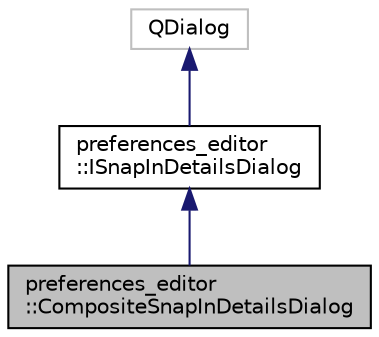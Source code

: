 digraph "preferences_editor::CompositeSnapInDetailsDialog"
{
 // LATEX_PDF_SIZE
  edge [fontname="Helvetica",fontsize="10",labelfontname="Helvetica",labelfontsize="10"];
  node [fontname="Helvetica",fontsize="10",shape=record];
  Node1 [label="preferences_editor\l::CompositeSnapInDetailsDialog",height=0.2,width=0.4,color="black", fillcolor="grey75", style="filled", fontcolor="black",tooltip="Shows properties and dependencies of composite snap-in."];
  Node2 -> Node1 [dir="back",color="midnightblue",fontsize="10",style="solid",fontname="Helvetica"];
  Node2 [label="preferences_editor\l::ISnapInDetailsDialog",height=0.2,width=0.4,color="black", fillcolor="white", style="filled",URL="$classpreferences__editor_1_1_i_snap_in_details_dialog.html",tooltip="Common interface for a details dialog."];
  Node3 -> Node2 [dir="back",color="midnightblue",fontsize="10",style="solid",fontname="Helvetica"];
  Node3 [label="QDialog",height=0.2,width=0.4,color="grey75", fillcolor="white", style="filled",tooltip=" "];
}
